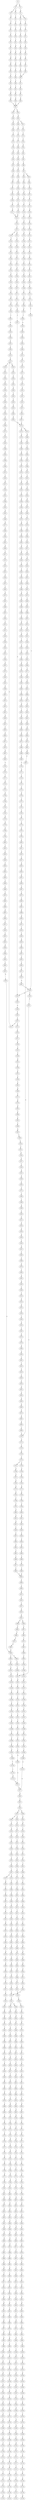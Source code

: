 strict digraph  {
	S0 -> S1 [ label = C ];
	S0 -> S2 [ label = G ];
	S1 -> S3 [ label = G ];
	S1 -> S4 [ label = T ];
	S2 -> S5 [ label = A ];
	S3 -> S6 [ label = C ];
	S4 -> S7 [ label = G ];
	S5 -> S8 [ label = A ];
	S5 -> S9 [ label = G ];
	S6 -> S10 [ label = T ];
	S7 -> S11 [ label = T ];
	S8 -> S12 [ label = T ];
	S9 -> S13 [ label = T ];
	S10 -> S14 [ label = C ];
	S11 -> S15 [ label = C ];
	S12 -> S16 [ label = C ];
	S13 -> S17 [ label = C ];
	S14 -> S18 [ label = C ];
	S15 -> S19 [ label = C ];
	S16 -> S20 [ label = C ];
	S17 -> S21 [ label = C ];
	S18 -> S22 [ label = T ];
	S19 -> S23 [ label = T ];
	S20 -> S24 [ label = T ];
	S21 -> S25 [ label = T ];
	S22 -> S26 [ label = A ];
	S23 -> S27 [ label = T ];
	S24 -> S28 [ label = C ];
	S25 -> S29 [ label = C ];
	S26 -> S30 [ label = G ];
	S27 -> S31 [ label = G ];
	S28 -> S32 [ label = G ];
	S29 -> S33 [ label = G ];
	S30 -> S34 [ label = A ];
	S31 -> S35 [ label = A ];
	S32 -> S36 [ label = A ];
	S33 -> S37 [ label = A ];
	S34 -> S38 [ label = A ];
	S35 -> S39 [ label = A ];
	S36 -> S40 [ label = A ];
	S37 -> S41 [ label = A ];
	S38 -> S42 [ label = C ];
	S39 -> S43 [ label = C ];
	S40 -> S44 [ label = C ];
	S41 -> S45 [ label = C ];
	S42 -> S46 [ label = T ];
	S43 -> S47 [ label = T ];
	S44 -> S48 [ label = T ];
	S45 -> S48 [ label = T ];
	S46 -> S49 [ label = T ];
	S47 -> S50 [ label = T ];
	S48 -> S51 [ label = T ];
	S49 -> S52 [ label = C ];
	S50 -> S53 [ label = C ];
	S51 -> S54 [ label = C ];
	S52 -> S55 [ label = A ];
	S53 -> S56 [ label = A ];
	S54 -> S57 [ label = A ];
	S55 -> S58 [ label = A ];
	S56 -> S59 [ label = A ];
	S57 -> S60 [ label = A ];
	S58 -> S61 [ label = C ];
	S59 -> S61 [ label = C ];
	S60 -> S61 [ label = C ];
	S61 -> S62 [ label = C ];
	S61 -> S63 [ label = T ];
	S62 -> S64 [ label = G ];
	S63 -> S65 [ label = G ];
	S64 -> S66 [ label = G ];
	S65 -> S67 [ label = G ];
	S65 -> S68 [ label = C ];
	S66 -> S69 [ label = C ];
	S67 -> S70 [ label = C ];
	S68 -> S71 [ label = C ];
	S69 -> S72 [ label = C ];
	S70 -> S73 [ label = C ];
	S71 -> S74 [ label = C ];
	S72 -> S75 [ label = C ];
	S73 -> S76 [ label = C ];
	S74 -> S77 [ label = T ];
	S75 -> S78 [ label = A ];
	S76 -> S79 [ label = A ];
	S77 -> S80 [ label = A ];
	S78 -> S81 [ label = G ];
	S79 -> S82 [ label = G ];
	S80 -> S83 [ label = G ];
	S81 -> S84 [ label = T ];
	S82 -> S85 [ label = G ];
	S83 -> S86 [ label = G ];
	S84 -> S87 [ label = T ];
	S85 -> S88 [ label = T ];
	S86 -> S89 [ label = T ];
	S87 -> S90 [ label = G ];
	S88 -> S91 [ label = G ];
	S89 -> S92 [ label = G ];
	S90 -> S93 [ label = T ];
	S91 -> S94 [ label = C ];
	S91 -> S95 [ label = G ];
	S92 -> S96 [ label = T ];
	S93 -> S97 [ label = G ];
	S94 -> S98 [ label = G ];
	S95 -> S99 [ label = G ];
	S96 -> S100 [ label = G ];
	S97 -> S101 [ label = C ];
	S98 -> S102 [ label = C ];
	S99 -> S103 [ label = C ];
	S100 -> S104 [ label = C ];
	S101 -> S105 [ label = G ];
	S102 -> S106 [ label = G ];
	S103 -> S107 [ label = T ];
	S104 -> S108 [ label = G ];
	S105 -> S109 [ label = T ];
	S106 -> S110 [ label = T ];
	S107 -> S111 [ label = T ];
	S108 -> S112 [ label = T ];
	S109 -> S113 [ label = C ];
	S110 -> S114 [ label = C ];
	S111 -> S115 [ label = C ];
	S112 -> S116 [ label = C ];
	S113 -> S117 [ label = G ];
	S114 -> S118 [ label = G ];
	S115 -> S119 [ label = G ];
	S116 -> S120 [ label = G ];
	S117 -> S121 [ label = A ];
	S118 -> S122 [ label = T ];
	S119 -> S123 [ label = A ];
	S120 -> S121 [ label = A ];
	S121 -> S124 [ label = A ];
	S122 -> S125 [ label = G ];
	S123 -> S126 [ label = A ];
	S124 -> S127 [ label = C ];
	S125 -> S128 [ label = C ];
	S126 -> S129 [ label = C ];
	S127 -> S130 [ label = C ];
	S127 -> S131 [ label = A ];
	S128 -> S132 [ label = A ];
	S129 -> S133 [ label = A ];
	S130 -> S134 [ label = T ];
	S131 -> S135 [ label = C ];
	S132 -> S136 [ label = T ];
	S133 -> S137 [ label = C ];
	S134 -> S138 [ label = T ];
	S135 -> S139 [ label = C ];
	S136 -> S140 [ label = C ];
	S137 -> S141 [ label = G ];
	S138 -> S142 [ label = C ];
	S139 -> S143 [ label = C ];
	S140 -> S144 [ label = C ];
	S141 -> S145 [ label = C ];
	S142 -> S146 [ label = G ];
	S143 -> S147 [ label = G ];
	S144 -> S148 [ label = G ];
	S145 -> S149 [ label = G ];
	S146 -> S150 [ label = T ];
	S147 -> S151 [ label = T ];
	S148 -> S152 [ label = C ];
	S149 -> S153 [ label = C ];
	S150 -> S154 [ label = A ];
	S151 -> S155 [ label = A ];
	S152 -> S156 [ label = A ];
	S153 -> S157 [ label = A ];
	S154 -> S158 [ label = C ];
	S155 -> S159 [ label = C ];
	S156 -> S160 [ label = C ];
	S157 -> S161 [ label = C ];
	S158 -> S162 [ label = T ];
	S159 -> S163 [ label = G ];
	S160 -> S164 [ label = G ];
	S161 -> S165 [ label = G ];
	S162 -> S166 [ label = T ];
	S163 -> S167 [ label = T ];
	S164 -> S168 [ label = T ];
	S165 -> S169 [ label = T ];
	S166 -> S170 [ label = C ];
	S167 -> S171 [ label = C ];
	S168 -> S172 [ label = C ];
	S169 -> S173 [ label = C ];
	S170 -> S174 [ label = A ];
	S171 -> S175 [ label = C ];
	S172 -> S176 [ label = G ];
	S173 -> S177 [ label = C ];
	S174 -> S178 [ label = A ];
	S175 -> S179 [ label = A ];
	S176 -> S180 [ label = A ];
	S177 -> S181 [ label = A ];
	S178 -> S182 [ label = G ];
	S179 -> S183 [ label = G ];
	S180 -> S184 [ label = G ];
	S181 -> S185 [ label = G ];
	S182 -> S186 [ label = C ];
	S183 -> S187 [ label = C ];
	S184 -> S188 [ label = C ];
	S185 -> S189 [ label = C ];
	S186 -> S190 [ label = G ];
	S187 -> S191 [ label = G ];
	S188 -> S192 [ label = G ];
	S189 -> S193 [ label = T ];
	S189 -> S191 [ label = G ];
	S190 -> S194 [ label = A ];
	S191 -> S195 [ label = A ];
	S192 -> S196 [ label = A ];
	S193 -> S197 [ label = T ];
	S194 -> S198 [ label = G ];
	S195 -> S199 [ label = G ];
	S196 -> S200 [ label = G ];
	S197 -> S201 [ label = C ];
	S198 -> S202 [ label = T ];
	S199 -> S203 [ label = T ];
	S200 -> S204 [ label = T ];
	S201 -> S205 [ label = A ];
	S202 -> S206 [ label = C ];
	S203 -> S207 [ label = C ];
	S204 -> S208 [ label = C ];
	S205 -> S209 [ label = C ];
	S206 -> S210 [ label = C ];
	S207 -> S211 [ label = C ];
	S207 -> S212 [ label = T ];
	S208 -> S213 [ label = G ];
	S209 -> S214 [ label = G ];
	S210 -> S215 [ label = C ];
	S211 -> S215 [ label = C ];
	S212 -> S216 [ label = C ];
	S213 -> S217 [ label = A ];
	S214 -> S218 [ label = C ];
	S215 -> S219 [ label = T ];
	S215 -> S220 [ label = G ];
	S216 -> S221 [ label = G ];
	S217 -> S222 [ label = A ];
	S218 -> S223 [ label = C ];
	S219 -> S224 [ label = C ];
	S220 -> S225 [ label = C ];
	S221 -> S226 [ label = T ];
	S222 -> S227 [ label = C ];
	S223 -> S228 [ label = C ];
	S224 -> S229 [ label = C ];
	S225 -> S230 [ label = C ];
	S226 -> S231 [ label = C ];
	S227 -> S232 [ label = C ];
	S228 -> S233 [ label = T ];
	S229 -> S234 [ label = G ];
	S230 -> S235 [ label = T ];
	S231 -> S236 [ label = T ];
	S232 -> S237 [ label = T ];
	S233 -> S238 [ label = T ];
	S234 -> S239 [ label = G ];
	S235 -> S240 [ label = G ];
	S236 -> S241 [ label = G ];
	S237 -> S242 [ label = G ];
	S238 -> S243 [ label = C ];
	S239 -> S244 [ label = T ];
	S240 -> S245 [ label = T ];
	S241 -> S246 [ label = T ];
	S242 -> S247 [ label = T ];
	S243 -> S248 [ label = A ];
	S244 -> S249 [ label = C ];
	S245 -> S250 [ label = C ];
	S246 -> S251 [ label = T ];
	S247 -> S252 [ label = C ];
	S248 -> S253 [ label = T ];
	S249 -> S254 [ label = T ];
	S250 -> S255 [ label = G ];
	S251 -> S256 [ label = C ];
	S252 -> S257 [ label = G ];
	S253 -> S258 [ label = C ];
	S254 -> S259 [ label = G ];
	S255 -> S260 [ label = C ];
	S256 -> S261 [ label = C ];
	S257 -> S262 [ label = C ];
	S258 -> S263 [ label = C ];
	S259 -> S264 [ label = G ];
	S260 -> S265 [ label = G ];
	S261 -> S266 [ label = G ];
	S262 -> S267 [ label = G ];
	S263 -> S268 [ label = A ];
	S264 -> S269 [ label = A ];
	S265 -> S270 [ label = C ];
	S266 -> S271 [ label = T ];
	S267 -> S270 [ label = C ];
	S268 -> S272 [ label = G ];
	S269 -> S273 [ label = G ];
	S270 -> S274 [ label = G ];
	S270 -> S275 [ label = A ];
	S271 -> S276 [ label = G ];
	S272 -> S277 [ label = A ];
	S273 -> S278 [ label = G ];
	S274 -> S279 [ label = A ];
	S275 -> S280 [ label = A ];
	S276 -> S281 [ label = G ];
	S277 -> S282 [ label = A ];
	S278 -> S283 [ label = G ];
	S279 -> S284 [ label = G ];
	S280 -> S285 [ label = C ];
	S281 -> S286 [ label = C ];
	S282 -> S287 [ label = C ];
	S283 -> S288 [ label = T ];
	S284 -> S289 [ label = C ];
	S285 -> S290 [ label = C ];
	S286 -> S291 [ label = C ];
	S287 -> S292 [ label = C ];
	S288 -> S293 [ label = G ];
	S289 -> S294 [ label = A ];
	S290 -> S295 [ label = C ];
	S291 -> S296 [ label = C ];
	S292 -> S297 [ label = A ];
	S292 -> S298 [ label = G ];
	S293 -> S299 [ label = T ];
	S294 -> S300 [ label = G ];
	S295 -> S301 [ label = G ];
	S296 -> S302 [ label = G ];
	S297 -> S303 [ label = G ];
	S297 -> S304 [ label = C ];
	S298 -> S305 [ label = G ];
	S299 -> S306 [ label = T ];
	S300 -> S307 [ label = T ];
	S301 -> S308 [ label = T ];
	S302 -> S309 [ label = T ];
	S303 -> S310 [ label = A ];
	S304 -> S311 [ label = C ];
	S305 -> S312 [ label = A ];
	S306 -> S313 [ label = C ];
	S307 -> S314 [ label = G ];
	S308 -> S315 [ label = A ];
	S309 -> S316 [ label = C ];
	S310 -> S317 [ label = C ];
	S311 -> S318 [ label = A ];
	S312 -> S319 [ label = C ];
	S313 -> S320 [ label = C ];
	S314 -> S321 [ label = C ];
	S315 -> S322 [ label = C ];
	S316 -> S323 [ label = C ];
	S317 -> S324 [ label = T ];
	S318 -> S325 [ label = C ];
	S319 -> S326 [ label = G ];
	S320 -> S327 [ label = A ];
	S321 -> S328 [ label = A ];
	S322 -> S329 [ label = A ];
	S323 -> S330 [ label = A ];
	S324 -> S331 [ label = C ];
	S325 -> S332 [ label = C ];
	S326 -> S333 [ label = C ];
	S327 -> S334 [ label = G ];
	S328 -> S335 [ label = A ];
	S329 -> S336 [ label = G ];
	S330 -> S337 [ label = G ];
	S331 -> S338 [ label = C ];
	S332 -> S339 [ label = C ];
	S333 -> S340 [ label = C ];
	S334 -> S341 [ label = C ];
	S335 -> S342 [ label = C ];
	S336 -> S343 [ label = C ];
	S337 -> S344 [ label = T ];
	S338 -> S345 [ label = C ];
	S339 -> S346 [ label = C ];
	S340 -> S347 [ label = C ];
	S341 -> S348 [ label = A ];
	S342 -> S349 [ label = A ];
	S343 -> S350 [ label = A ];
	S344 -> S351 [ label = A ];
	S345 -> S352 [ label = A ];
	S346 -> S353 [ label = T ];
	S347 -> S354 [ label = A ];
	S348 -> S355 [ label = G ];
	S349 -> S356 [ label = G ];
	S350 -> S357 [ label = G ];
	S351 -> S358 [ label = G ];
	S352 -> S359 [ label = T ];
	S353 -> S360 [ label = T ];
	S354 -> S361 [ label = T ];
	S355 -> S362 [ label = A ];
	S356 -> S363 [ label = C ];
	S357 -> S364 [ label = G ];
	S358 -> S365 [ label = C ];
	S359 -> S366 [ label = C ];
	S360 -> S367 [ label = C ];
	S361 -> S368 [ label = C ];
	S362 -> S369 [ label = T ];
	S363 -> S370 [ label = T ];
	S364 -> S371 [ label = T ];
	S365 -> S372 [ label = T ];
	S366 -> S373 [ label = T ];
	S367 -> S374 [ label = C ];
	S367 -> S375 [ label = G ];
	S368 -> S376 [ label = G ];
	S369 -> S377 [ label = A ];
	S370 -> S378 [ label = A ];
	S371 -> S379 [ label = G ];
	S372 -> S380 [ label = C ];
	S373 -> S381 [ label = G ];
	S374 -> S382 [ label = T ];
	S375 -> S383 [ label = A ];
	S376 -> S384 [ label = T ];
	S377 -> S385 [ label = A ];
	S378 -> S386 [ label = C ];
	S379 -> S387 [ label = C ];
	S380 -> S388 [ label = C ];
	S381 -> S389 [ label = C ];
	S382 -> S390 [ label = G ];
	S383 -> S391 [ label = T ];
	S384 -> S392 [ label = C ];
	S385 -> S393 [ label = A ];
	S386 -> S394 [ label = G ];
	S387 -> S395 [ label = A ];
	S388 -> S396 [ label = A ];
	S389 -> S397 [ label = C ];
	S390 -> S398 [ label = T ];
	S391 -> S399 [ label = C ];
	S392 -> S400 [ label = C ];
	S393 -> S401 [ label = A ];
	S394 -> S402 [ label = A ];
	S395 -> S403 [ label = C ];
	S396 -> S404 [ label = C ];
	S397 -> S405 [ label = A ];
	S398 -> S406 [ label = C ];
	S399 -> S407 [ label = G ];
	S400 -> S408 [ label = T ];
	S401 -> S409 [ label = A ];
	S402 -> S410 [ label = G ];
	S403 -> S411 [ label = G ];
	S404 -> S412 [ label = C ];
	S405 -> S413 [ label = G ];
	S406 -> S414 [ label = C ];
	S407 -> S415 [ label = T ];
	S408 -> S416 [ label = C ];
	S409 -> S417 [ label = C ];
	S410 -> S418 [ label = A ];
	S411 -> S419 [ label = C ];
	S412 -> S420 [ label = G ];
	S413 -> S421 [ label = T ];
	S414 -> S422 [ label = T ];
	S415 -> S423 [ label = T ];
	S416 -> S424 [ label = T ];
	S417 -> S425 [ label = T ];
	S418 -> S426 [ label = A ];
	S419 -> S427 [ label = G ];
	S420 -> S428 [ label = G ];
	S421 -> S429 [ label = C ];
	S422 -> S430 [ label = T ];
	S423 -> S431 [ label = T ];
	S424 -> S432 [ label = T ];
	S425 -> S433 [ label = T ];
	S426 -> S434 [ label = C ];
	S427 -> S435 [ label = G ];
	S428 -> S436 [ label = A ];
	S429 -> S437 [ label = G ];
	S430 -> S438 [ label = G ];
	S431 -> S439 [ label = G ];
	S432 -> S440 [ label = C ];
	S433 -> S441 [ label = T ];
	S434 -> S442 [ label = T ];
	S435 -> S443 [ label = T ];
	S436 -> S444 [ label = C ];
	S437 -> S445 [ label = T ];
	S438 -> S446 [ label = T ];
	S439 -> S447 [ label = T ];
	S440 -> S448 [ label = T ];
	S441 -> S449 [ label = G ];
	S442 -> S450 [ label = G ];
	S443 -> S451 [ label = G ];
	S444 -> S452 [ label = G ];
	S445 -> S453 [ label = A ];
	S446 -> S454 [ label = A ];
	S447 -> S455 [ label = A ];
	S448 -> S456 [ label = C ];
	S449 -> S457 [ label = C ];
	S450 -> S458 [ label = G ];
	S451 -> S459 [ label = C ];
	S452 -> S460 [ label = T ];
	S453 -> S461 [ label = A ];
	S454 -> S462 [ label = G ];
	S455 -> S463 [ label = G ];
	S456 -> S464 [ label = G ];
	S457 -> S465 [ label = C ];
	S458 -> S466 [ label = C ];
	S459 -> S467 [ label = C ];
	S460 -> S468 [ label = C ];
	S461 -> S469 [ label = G ];
	S462 -> S470 [ label = G ];
	S463 -> S471 [ label = G ];
	S464 -> S472 [ label = G ];
	S465 -> S473 [ label = G ];
	S466 -> S474 [ label = G ];
	S467 -> S475 [ label = G ];
	S468 -> S476 [ label = G ];
	S469 -> S477 [ label = A ];
	S470 -> S478 [ label = A ];
	S471 -> S479 [ label = A ];
	S472 -> S480 [ label = A ];
	S473 -> S481 [ label = T ];
	S474 -> S482 [ label = C ];
	S475 -> S483 [ label = C ];
	S476 -> S484 [ label = T ];
	S477 -> S485 [ label = C ];
	S478 -> S486 [ label = G ];
	S479 -> S487 [ label = A ];
	S480 -> S488 [ label = G ];
	S481 -> S489 [ label = A ];
	S482 -> S490 [ label = A ];
	S483 -> S491 [ label = A ];
	S484 -> S492 [ label = G ];
	S485 -> S493 [ label = G ];
	S486 -> S494 [ label = A ];
	S487 -> S495 [ label = A ];
	S488 -> S496 [ label = A ];
	S489 -> S497 [ label = G ];
	S490 -> S498 [ label = G ];
	S491 -> S499 [ label = A ];
	S492 -> S500 [ label = A ];
	S493 -> S501 [ label = G ];
	S494 -> S502 [ label = G ];
	S495 -> S503 [ label = G ];
	S496 -> S504 [ label = G ];
	S497 -> S505 [ label = C ];
	S498 -> S506 [ label = C ];
	S499 -> S507 [ label = C ];
	S500 -> S508 [ label = C ];
	S501 -> S509 [ label = C ];
	S502 -> S510 [ label = G ];
	S503 -> S511 [ label = G ];
	S504 -> S512 [ label = G ];
	S505 -> S513 [ label = C ];
	S506 -> S514 [ label = G ];
	S507 -> S515 [ label = C ];
	S508 -> S516 [ label = C ];
	S509 -> S517 [ label = T ];
	S510 -> S518 [ label = T ];
	S511 -> S519 [ label = T ];
	S512 -> S520 [ label = T ];
	S513 -> S521 [ label = G ];
	S514 -> S522 [ label = G ];
	S515 -> S523 [ label = A ];
	S516 -> S524 [ label = G ];
	S517 -> S525 [ label = C ];
	S518 -> S526 [ label = C ];
	S519 -> S527 [ label = C ];
	S520 -> S528 [ label = C ];
	S521 -> S529 [ label = G ];
	S522 -> S530 [ label = G ];
	S523 -> S531 [ label = G ];
	S524 -> S532 [ label = G ];
	S525 -> S533 [ label = T ];
	S526 -> S534 [ label = C ];
	S527 -> S535 [ label = C ];
	S528 -> S534 [ label = C ];
	S529 -> S536 [ label = T ];
	S530 -> S537 [ label = T ];
	S531 -> S538 [ label = T ];
	S532 -> S539 [ label = T ];
	S533 -> S540 [ label = C ];
	S534 -> S541 [ label = C ];
	S535 -> S542 [ label = C ];
	S536 -> S543 [ label = G ];
	S537 -> S544 [ label = G ];
	S538 -> S545 [ label = C ];
	S539 -> S546 [ label = C ];
	S540 -> S547 [ label = G ];
	S541 -> S548 [ label = A ];
	S541 -> S549 [ label = G ];
	S542 -> S550 [ label = G ];
	S543 -> S551 [ label = A ];
	S544 -> S552 [ label = C ];
	S545 -> S553 [ label = G ];
	S546 -> S554 [ label = G ];
	S547 -> S555 [ label = A ];
	S548 -> S556 [ label = G ];
	S549 -> S557 [ label = G ];
	S550 -> S558 [ label = A ];
	S551 -> S559 [ label = C ];
	S552 -> S560 [ label = C ];
	S553 -> S561 [ label = C ];
	S554 -> S562 [ label = C ];
	S555 -> S563 [ label = A ];
	S556 -> S564 [ label = A ];
	S557 -> S565 [ label = A ];
	S558 -> S566 [ label = A ];
	S559 -> S567 [ label = G ];
	S560 -> S568 [ label = G ];
	S561 -> S569 [ label = G ];
	S562 -> S570 [ label = G ];
	S563 -> S571 [ label = G ];
	S564 -> S572 [ label = G ];
	S565 -> S573 [ label = G ];
	S566 -> S574 [ label = G ];
	S567 -> S575 [ label = T ];
	S568 -> S576 [ label = C ];
	S569 -> S577 [ label = C ];
	S570 -> S578 [ label = T ];
	S571 -> S579 [ label = T ];
	S572 -> S580 [ label = C ];
	S573 -> S581 [ label = G ];
	S574 -> S582 [ label = T ];
	S575 -> S583 [ label = G ];
	S576 -> S584 [ label = C ];
	S577 -> S585 [ label = A ];
	S578 -> S586 [ label = A ];
	S579 -> S587 [ label = C ];
	S580 -> S588 [ label = C ];
	S581 -> S589 [ label = C ];
	S582 -> S590 [ label = C ];
	S583 -> S591 [ label = G ];
	S584 -> S592 [ label = G ];
	S585 -> S593 [ label = G ];
	S586 -> S594 [ label = G ];
	S587 -> S595 [ label = G ];
	S588 -> S596 [ label = A ];
	S589 -> S597 [ label = G ];
	S590 -> S598 [ label = G ];
	S591 -> S599 [ label = G ];
	S592 -> S600 [ label = G ];
	S593 -> S601 [ label = C ];
	S594 -> S602 [ label = C ];
	S595 -> S603 [ label = C ];
	S596 -> S604 [ label = C ];
	S597 -> S605 [ label = T ];
	S598 -> S606 [ label = A ];
	S599 -> S607 [ label = T ];
	S600 -> S608 [ label = T ];
	S601 -> S609 [ label = C ];
	S602 -> S610 [ label = C ];
	S603 -> S611 [ label = G ];
	S604 -> S612 [ label = G ];
	S605 -> S613 [ label = G ];
	S606 -> S614 [ label = G ];
	S607 -> S615 [ label = A ];
	S608 -> S616 [ label = G ];
	S609 -> S617 [ label = G ];
	S610 -> S618 [ label = G ];
	S611 -> S619 [ label = G ];
	S612 -> S620 [ label = G ];
	S613 -> S621 [ label = G ];
	S614 -> S622 [ label = G ];
	S615 -> S623 [ label = C ];
	S616 -> S624 [ label = G ];
	S617 -> S625 [ label = G ];
	S618 -> S626 [ label = C ];
	S619 -> S627 [ label = C ];
	S620 -> S628 [ label = T ];
	S621 -> S629 [ label = T ];
	S622 -> S630 [ label = T ];
	S623 -> S631 [ label = T ];
	S624 -> S632 [ label = T ];
	S625 -> S633 [ label = T ];
	S626 -> S634 [ label = T ];
	S627 -> S635 [ label = T ];
	S628 -> S636 [ label = T ];
	S629 -> S637 [ label = A ];
	S630 -> S638 [ label = A ];
	S631 -> S639 [ label = A ];
	S632 -> S640 [ label = G ];
	S633 -> S641 [ label = G ];
	S634 -> S642 [ label = G ];
	S635 -> S643 [ label = A ];
	S636 -> S644 [ label = A ];
	S637 -> S645 [ label = T ];
	S638 -> S646 [ label = T ];
	S639 -> S647 [ label = T ];
	S640 -> S648 [ label = G ];
	S641 -> S649 [ label = G ];
	S642 -> S650 [ label = G ];
	S643 -> S651 [ label = T ];
	S644 -> S652 [ label = C ];
	S645 -> S653 [ label = G ];
	S646 -> S654 [ label = A ];
	S647 -> S655 [ label = T ];
	S648 -> S656 [ label = A ];
	S649 -> S657 [ label = A ];
	S650 -> S658 [ label = A ];
	S651 -> S659 [ label = A ];
	S652 -> S660 [ label = T ];
	S653 -> S661 [ label = A ];
	S654 -> S662 [ label = A ];
	S655 -> S663 [ label = G ];
	S656 -> S664 [ label = A ];
	S657 -> S665 [ label = A ];
	S658 -> S666 [ label = A ];
	S659 -> S667 [ label = G ];
	S660 -> S668 [ label = G ];
	S661 -> S669 [ label = G ];
	S662 -> S670 [ label = G ];
	S663 -> S671 [ label = G ];
	S664 -> S672 [ label = C ];
	S665 -> S673 [ label = G ];
	S666 -> S674 [ label = G ];
	S667 -> S675 [ label = T ];
	S668 -> S676 [ label = C ];
	S669 -> S677 [ label = C ];
	S670 -> S678 [ label = T ];
	S671 -> S679 [ label = A ];
	S672 -> S680 [ label = C ];
	S673 -> S681 [ label = A ];
	S674 -> S682 [ label = A ];
	S675 -> S683 [ label = A ];
	S676 -> S684 [ label = A ];
	S677 -> S685 [ label = G ];
	S678 -> S686 [ label = C ];
	S679 -> S687 [ label = A ];
	S680 -> S688 [ label = T ];
	S681 -> S689 [ label = A ];
	S682 -> S690 [ label = A ];
	S683 -> S691 [ label = G ];
	S684 -> S692 [ label = G ];
	S685 -> S693 [ label = G ];
	S686 -> S694 [ label = G ];
	S687 -> S695 [ label = C ];
	S688 -> S696 [ label = C ];
	S689 -> S697 [ label = C ];
	S690 -> S698 [ label = C ];
	S691 -> S699 [ label = C ];
	S692 -> S700 [ label = A ];
	S693 -> S701 [ label = T ];
	S694 -> S702 [ label = T ];
	S695 -> S703 [ label = G ];
	S696 -> S704 [ label = G ];
	S697 -> S705 [ label = G ];
	S698 -> S705 [ label = G ];
	S699 -> S706 [ label = C ];
	S700 -> S707 [ label = C ];
	S701 -> S708 [ label = C ];
	S702 -> S709 [ label = G ];
	S703 -> S710 [ label = G ];
	S704 -> S711 [ label = G ];
	S705 -> S712 [ label = G ];
	S706 -> S713 [ label = G ];
	S707 -> S714 [ label = G ];
	S708 -> S715 [ label = G ];
	S709 -> S716 [ label = G ];
	S710 -> S717 [ label = T ];
	S711 -> S718 [ label = C ];
	S712 -> S719 [ label = C ];
	S713 -> S720 [ label = A ];
	S714 -> S721 [ label = G ];
	S715 -> S722 [ label = C ];
	S716 -> S723 [ label = T ];
	S717 -> S724 [ label = A ];
	S718 -> S725 [ label = A ];
	S719 -> S726 [ label = A ];
	S720 -> S727 [ label = A ];
	S721 -> S728 [ label = A ];
	S722 -> S729 [ label = A ];
	S723 -> S730 [ label = A ];
	S724 -> S731 [ label = C ];
	S725 -> S732 [ label = C ];
	S726 -> S733 [ label = C ];
	S727 -> S734 [ label = A ];
	S728 -> S735 [ label = C ];
	S729 -> S736 [ label = C ];
	S730 -> S737 [ label = C ];
	S731 -> S738 [ label = G ];
	S732 -> S739 [ label = G ];
	S733 -> S740 [ label = C ];
	S733 -> S741 [ label = T ];
	S734 -> S742 [ label = C ];
	S735 -> S743 [ label = A ];
	S736 -> S744 [ label = G ];
	S737 -> S745 [ label = C ];
	S738 -> S746 [ label = A ];
	S739 -> S747 [ label = C ];
	S740 -> S748 [ label = G ];
	S741 -> S749 [ label = G ];
	S742 -> S750 [ label = C ];
	S743 -> S751 [ label = C ];
	S744 -> S752 [ label = C ];
	S745 -> S753 [ label = G ];
	S746 -> S754 [ label = A ];
	S747 -> S755 [ label = G ];
	S748 -> S756 [ label = G ];
	S749 -> S757 [ label = G ];
	S750 -> S758 [ label = C ];
	S751 -> S759 [ label = A ];
	S752 -> S760 [ label = G ];
	S753 -> S761 [ label = G ];
	S754 -> S762 [ label = G ];
	S755 -> S763 [ label = C ];
	S756 -> S764 [ label = G ];
	S757 -> S765 [ label = G ];
	S758 -> S766 [ label = C ];
	S759 -> S767 [ label = C ];
	S760 -> S768 [ label = C ];
	S761 -> S769 [ label = T ];
	S762 -> S770 [ label = A ];
	S763 -> S771 [ label = G ];
	S764 -> S772 [ label = A ];
	S765 -> S773 [ label = A ];
	S766 -> S774 [ label = G ];
	S767 -> S775 [ label = C ];
	S768 -> S776 [ label = G ];
	S769 -> S777 [ label = G ];
	S770 -> S778 [ label = A ];
	S771 -> S779 [ label = C ];
	S772 -> S780 [ label = A ];
	S773 -> S781 [ label = A ];
	S774 -> S782 [ label = A ];
	S775 -> S783 [ label = T ];
	S776 -> S784 [ label = G ];
	S777 -> S785 [ label = G ];
	S778 -> S786 [ label = G ];
	S779 -> S787 [ label = G ];
	S780 -> S788 [ label = T ];
	S781 -> S789 [ label = C ];
	S782 -> S790 [ label = C ];
	S783 -> S791 [ label = C ];
	S784 -> S792 [ label = C ];
	S785 -> S793 [ label = T ];
	S786 -> S794 [ label = T ];
	S787 -> S795 [ label = T ];
	S788 -> S796 [ label = T ];
	S789 -> S797 [ label = T ];
	S790 -> S798 [ label = T ];
	S791 -> S799 [ label = T ];
	S792 -> S800 [ label = T ];
	S793 -> S801 [ label = T ];
	S794 -> S802 [ label = G ];
	S795 -> S803 [ label = C ];
	S796 -> S804 [ label = G ];
	S797 -> S805 [ label = G ];
	S798 -> S806 [ label = A ];
	S799 -> S807 [ label = A ];
	S800 -> S808 [ label = G ];
	S801 -> S809 [ label = A ];
	S802 -> S810 [ label = T ];
	S803 -> S811 [ label = G ];
	S804 -> S812 [ label = A ];
	S805 -> S813 [ label = G ];
	S806 -> S814 [ label = G ];
	S807 -> S815 [ label = G ];
	S808 -> S816 [ label = G ];
	S809 -> S817 [ label = G ];
	S810 -> S818 [ label = C ];
	S811 -> S819 [ label = A ];
	S812 -> S820 [ label = A ];
	S813 -> S821 [ label = A ];
	S814 -> S822 [ label = A ];
	S815 -> S823 [ label = A ];
	S816 -> S824 [ label = A ];
	S817 -> S825 [ label = A ];
	S818 -> S826 [ label = C ];
	S819 -> S827 [ label = C ];
	S820 -> S828 [ label = C ];
	S821 -> S829 [ label = C ];
	S822 -> S830 [ label = A ];
	S823 -> S831 [ label = A ];
	S824 -> S832 [ label = A ];
	S825 -> S833 [ label = A ];
	S826 -> S834 [ label = T ];
	S827 -> S835 [ label = G ];
	S828 -> S836 [ label = C ];
	S829 -> S837 [ label = C ];
	S830 -> S838 [ label = T ];
	S831 -> S839 [ label = C ];
	S832 -> S840 [ label = T ];
	S833 -> S841 [ label = G ];
	S834 -> S842 [ label = G ];
	S835 -> S843 [ label = C ];
	S836 -> S844 [ label = C ];
	S837 -> S845 [ label = C ];
	S838 -> S846 [ label = C ];
	S839 -> S847 [ label = G ];
	S840 -> S848 [ label = G ];
	S841 -> S849 [ label = G ];
	S842 -> S850 [ label = G ];
	S843 -> S851 [ label = G ];
	S844 -> S852 [ label = G ];
	S845 -> S853 [ label = G ];
	S846 -> S854 [ label = G ];
	S847 -> S855 [ label = A ];
	S848 -> S856 [ label = G ];
	S849 -> S857 [ label = G ];
	S850 -> S858 [ label = C ];
	S851 -> S859 [ label = C ];
	S852 -> S860 [ label = T ];
	S853 -> S861 [ label = T ];
	S854 -> S862 [ label = G ];
	S855 -> S863 [ label = G ];
	S856 -> S864 [ label = G ];
	S857 -> S865 [ label = G ];
	S858 -> S866 [ label = C ];
	S859 -> S867 [ label = C ];
	S860 -> S868 [ label = C ];
	S861 -> S869 [ label = C ];
	S862 -> S870 [ label = G ];
	S863 -> S871 [ label = G ];
	S864 -> S872 [ label = G ];
	S865 -> S873 [ label = G ];
	S866 -> S874 [ label = T ];
	S867 -> S875 [ label = T ];
	S868 -> S876 [ label = T ];
	S869 -> S877 [ label = T ];
	S870 -> S878 [ label = T ];
	S871 -> S879 [ label = T ];
	S872 -> S880 [ label = T ];
	S873 -> S881 [ label = T ];
	S874 -> S882 [ label = G ];
	S875 -> S883 [ label = C ];
	S876 -> S884 [ label = C ];
	S877 -> S885 [ label = C ];
	S878 -> S886 [ label = A ];
	S879 -> S887 [ label = G ];
	S880 -> S888 [ label = C ];
	S881 -> S889 [ label = C ];
	S882 -> S890 [ label = G ];
	S883 -> S891 [ label = G ];
	S884 -> S892 [ label = G ];
	S885 -> S892 [ label = G ];
	S886 -> S893 [ label = T ];
	S887 -> S894 [ label = T ];
	S888 -> S895 [ label = C ];
	S889 -> S896 [ label = C ];
	S890 -> S897 [ label = G ];
	S891 -> S898 [ label = G ];
	S892 -> S899 [ label = G ];
	S893 -> S900 [ label = C ];
	S894 -> S901 [ label = C ];
	S895 -> S902 [ label = G ];
	S896 -> S903 [ label = G ];
	S897 -> S904 [ label = T ];
	S898 -> S905 [ label = G ];
	S899 -> S906 [ label = C ];
	S900 -> S907 [ label = C ];
	S901 -> S908 [ label = C ];
	S902 -> S909 [ label = C ];
	S903 -> S910 [ label = T ];
	S904 -> S911 [ label = C ];
	S905 -> S912 [ label = C ];
	S906 -> S913 [ label = A ];
	S907 -> S914 [ label = C ];
	S908 -> S915 [ label = C ];
	S909 -> S916 [ label = C ];
	S910 -> S917 [ label = C ];
	S911 -> S918 [ label = C ];
	S912 -> S919 [ label = T ];
	S913 -> S920 [ label = C ];
	S914 -> S921 [ label = G ];
	S915 -> S922 [ label = T ];
	S916 -> S923 [ label = G ];
	S917 -> S924 [ label = G ];
	S918 -> S925 [ label = C ];
	S919 -> S926 [ label = C ];
	S920 -> S927 [ label = C ];
	S921 -> S928 [ label = A ];
	S922 -> S929 [ label = G ];
	S923 -> S930 [ label = G ];
	S924 -> S931 [ label = G ];
	S925 -> S932 [ label = G ];
	S926 -> S933 [ label = A ];
	S927 -> S934 [ label = G ];
	S928 -> S935 [ label = A ];
	S929 -> S936 [ label = T ];
	S930 -> S937 [ label = A ];
	S931 -> S938 [ label = A ];
	S932 -> S939 [ label = A ];
	S933 -> S940 [ label = C ];
	S934 -> S941 [ label = A ];
	S935 -> S942 [ label = A ];
	S936 -> S943 [ label = C ];
	S937 -> S944 [ label = A ];
	S938 -> S945 [ label = A ];
	S939 -> S946 [ label = G ];
	S940 -> S947 [ label = G ];
	S941 -> S948 [ label = G ];
	S941 -> S949 [ label = A ];
	S942 -> S950 [ label = G ];
	S943 -> S951 [ label = C ];
	S944 -> S952 [ label = C ];
	S945 -> S953 [ label = C ];
	S946 -> S954 [ label = T ];
	S947 -> S955 [ label = T ];
	S948 -> S956 [ label = T ];
	S949 -> S957 [ label = T ];
	S950 -> S958 [ label = T ];
	S951 -> S959 [ label = T ];
	S952 -> S960 [ label = T ];
	S953 -> S961 [ label = T ];
	S954 -> S962 [ label = C ];
	S955 -> S963 [ label = C ];
	S956 -> S964 [ label = C ];
	S957 -> S965 [ label = G ];
	S958 -> S966 [ label = G ];
	S959 -> S967 [ label = A ];
	S960 -> S968 [ label = G ];
	S961 -> S969 [ label = A ];
	S962 -> S970 [ label = C ];
	S963 -> S971 [ label = C ];
	S964 -> S972 [ label = C ];
	S965 -> S973 [ label = T ];
	S966 -> S974 [ label = T ];
	S967 -> S975 [ label = C ];
	S968 -> S976 [ label = C ];
	S969 -> S977 [ label = C ];
	S970 -> S978 [ label = A ];
	S971 -> S979 [ label = A ];
	S972 -> S980 [ label = A ];
	S973 -> S981 [ label = A ];
	S974 -> S982 [ label = C ];
	S975 -> S983 [ label = T ];
	S976 -> S984 [ label = A ];
	S977 -> S985 [ label = A ];
	S978 -> S986 [ label = G ];
	S979 -> S987 [ label = G ];
	S980 -> S986 [ label = G ];
	S981 -> S988 [ label = G ];
	S982 -> S989 [ label = G ];
	S983 -> S990 [ label = A ];
	S984 -> S991 [ label = A ];
	S985 -> S992 [ label = A ];
	S986 -> S993 [ label = T ];
	S986 -> S994 [ label = C ];
	S987 -> S189 [ label = C ];
	S988 -> S995 [ label = T ];
	S989 -> S996 [ label = T ];
	S990 -> S997 [ label = C ];
	S991 -> S998 [ label = C ];
	S992 -> S999 [ label = C ];
	S993 -> S1000 [ label = A ];
	S994 -> S1001 [ label = T ];
	S995 -> S1002 [ label = T ];
	S996 -> S1003 [ label = C ];
	S997 -> S1004 [ label = C ];
	S998 -> S1005 [ label = C ];
	S999 -> S1006 [ label = G ];
	S1000 -> S1007 [ label = G ];
	S1001 -> S1008 [ label = T ];
	S1002 -> S1009 [ label = T ];
	S1003 -> S1010 [ label = G ];
	S1004 -> S1011 [ label = A ];
	S1005 -> S1012 [ label = A ];
	S1006 -> S1013 [ label = A ];
	S1007 -> S1014 [ label = G ];
	S1008 -> S201 [ label = C ];
	S1009 -> S1015 [ label = C ];
	S1010 -> S1016 [ label = G ];
	S1011 -> S1017 [ label = G ];
	S1012 -> S1018 [ label = G ];
	S1013 -> S1019 [ label = A ];
	S1014 -> S1020 [ label = G ];
	S1015 -> S1021 [ label = A ];
	S1016 -> S1022 [ label = A ];
	S1017 -> S1023 [ label = G ];
	S1018 -> S1024 [ label = A ];
	S1019 -> S1025 [ label = A ];
	S1020 -> S1026 [ label = T ];
	S1021 -> S1027 [ label = C ];
	S1022 -> S1028 [ label = A ];
	S1023 -> S1029 [ label = A ];
	S1024 -> S1030 [ label = A ];
	S1025 -> S1031 [ label = A ];
	S1026 -> S1032 [ label = C ];
	S1027 -> S1033 [ label = T ];
	S1028 -> S1034 [ label = C ];
	S1029 -> S1035 [ label = G ];
	S1030 -> S1036 [ label = C ];
	S1031 -> S1037 [ label = C ];
	S1032 -> S1038 [ label = A ];
	S1033 -> S1039 [ label = C ];
	S1034 -> S1040 [ label = A ];
	S1035 -> S1041 [ label = A ];
	S1036 -> S1042 [ label = A ];
	S1037 -> S1043 [ label = A ];
	S1038 -> S1044 [ label = C ];
	S1039 -> S1045 [ label = C ];
	S1040 -> S1046 [ label = G ];
	S1041 -> S1047 [ label = G ];
	S1042 -> S1048 [ label = G ];
	S1043 -> S1049 [ label = G ];
	S1044 -> S1050 [ label = T ];
	S1045 -> S1051 [ label = T ];
	S1046 -> S1052 [ label = G ];
	S1047 -> S1053 [ label = T ];
	S1048 -> S1054 [ label = C ];
	S1049 -> S1055 [ label = A ];
	S1050 -> S1056 [ label = C ];
	S1051 -> S1057 [ label = T ];
	S1052 -> S1058 [ label = A ];
	S1053 -> S1059 [ label = C ];
	S1054 -> S1060 [ label = C ];
	S1055 -> S1061 [ label = A ];
	S1056 -> S1062 [ label = G ];
	S1057 -> S1063 [ label = T ];
	S1058 -> S1064 [ label = A ];
	S1059 -> S1065 [ label = A ];
	S1060 -> S1066 [ label = G ];
	S1061 -> S1067 [ label = G ];
	S1062 -> S1068 [ label = C ];
	S1063 -> S1069 [ label = C ];
	S1064 -> S1070 [ label = T ];
	S1065 -> S1071 [ label = G ];
	S1066 -> S1072 [ label = T ];
	S1067 -> S1073 [ label = G ];
	S1068 -> S1074 [ label = T ];
	S1069 -> S1075 [ label = A ];
	S1070 -> S1076 [ label = A ];
	S1071 -> S1077 [ label = G ];
	S1072 -> S1078 [ label = C ];
	S1073 -> S1079 [ label = G ];
	S1074 -> S1080 [ label = T ];
	S1075 -> S1081 [ label = T ];
	S1076 -> S1082 [ label = G ];
	S1077 -> S1083 [ label = A ];
	S1078 -> S1084 [ label = C ];
	S1079 -> S1085 [ label = G ];
	S1080 -> S1086 [ label = C ];
	S1081 -> S1087 [ label = C ];
	S1082 -> S1088 [ label = T ];
	S1083 -> S1089 [ label = C ];
	S1084 -> S1090 [ label = T ];
	S1085 -> S1091 [ label = T ];
	S1086 -> S1092 [ label = A ];
	S1087 -> S1093 [ label = C ];
	S1088 -> S1094 [ label = C ];
	S1089 -> S1095 [ label = C ];
	S1090 -> S1096 [ label = C ];
	S1091 -> S1097 [ label = C ];
	S1092 -> S1098 [ label = T ];
	S1093 -> S1099 [ label = A ];
	S1094 -> S1100 [ label = T ];
	S1095 -> S1101 [ label = A ];
	S1096 -> S1102 [ label = T ];
	S1097 -> S1103 [ label = T ];
	S1098 -> S1104 [ label = C ];
	S1099 -> S1105 [ label = G ];
	S1100 -> S1106 [ label = C ];
	S1101 -> S1107 [ label = G ];
	S1102 -> S1108 [ label = G ];
	S1103 -> S1109 [ label = C ];
	S1104 -> S1110 [ label = C ];
	S1105 -> S277 [ label = A ];
	S1106 -> S1111 [ label = T ];
	S1107 -> S1112 [ label = T ];
	S1108 -> S1113 [ label = T ];
	S1109 -> S1114 [ label = T ];
	S1110 -> S1115 [ label = A ];
	S1111 -> S1116 [ label = C ];
	S1112 -> S1117 [ label = C ];
	S1113 -> S1118 [ label = C ];
	S1114 -> S1119 [ label = C ];
	S1115 -> S272 [ label = G ];
	S1116 -> S1120 [ label = T ];
	S1117 -> S1121 [ label = T ];
	S1118 -> S1122 [ label = G ];
	S1119 -> S1123 [ label = G ];
	S1120 -> S1124 [ label = G ];
	S1121 -> S1125 [ label = C ];
	S1122 -> S1126 [ label = T ];
	S1123 -> S1127 [ label = T ];
	S1124 -> S1128 [ label = A ];
	S1125 -> S1129 [ label = T ];
	S1126 -> S1130 [ label = G ];
	S1127 -> S1131 [ label = G ];
	S1128 -> S1132 [ label = G ];
	S1129 -> S1133 [ label = G ];
	S1130 -> S1134 [ label = G ];
	S1131 -> S1135 [ label = G ];
	S1132 -> S1136 [ label = T ];
	S1133 -> S1137 [ label = T ];
	S1134 -> S1138 [ label = T ];
	S1135 -> S1139 [ label = T ];
	S1136 -> S1140 [ label = A ];
	S1137 -> S1141 [ label = A ];
	S1138 -> S1142 [ label = A ];
	S1139 -> S1143 [ label = A ];
}
